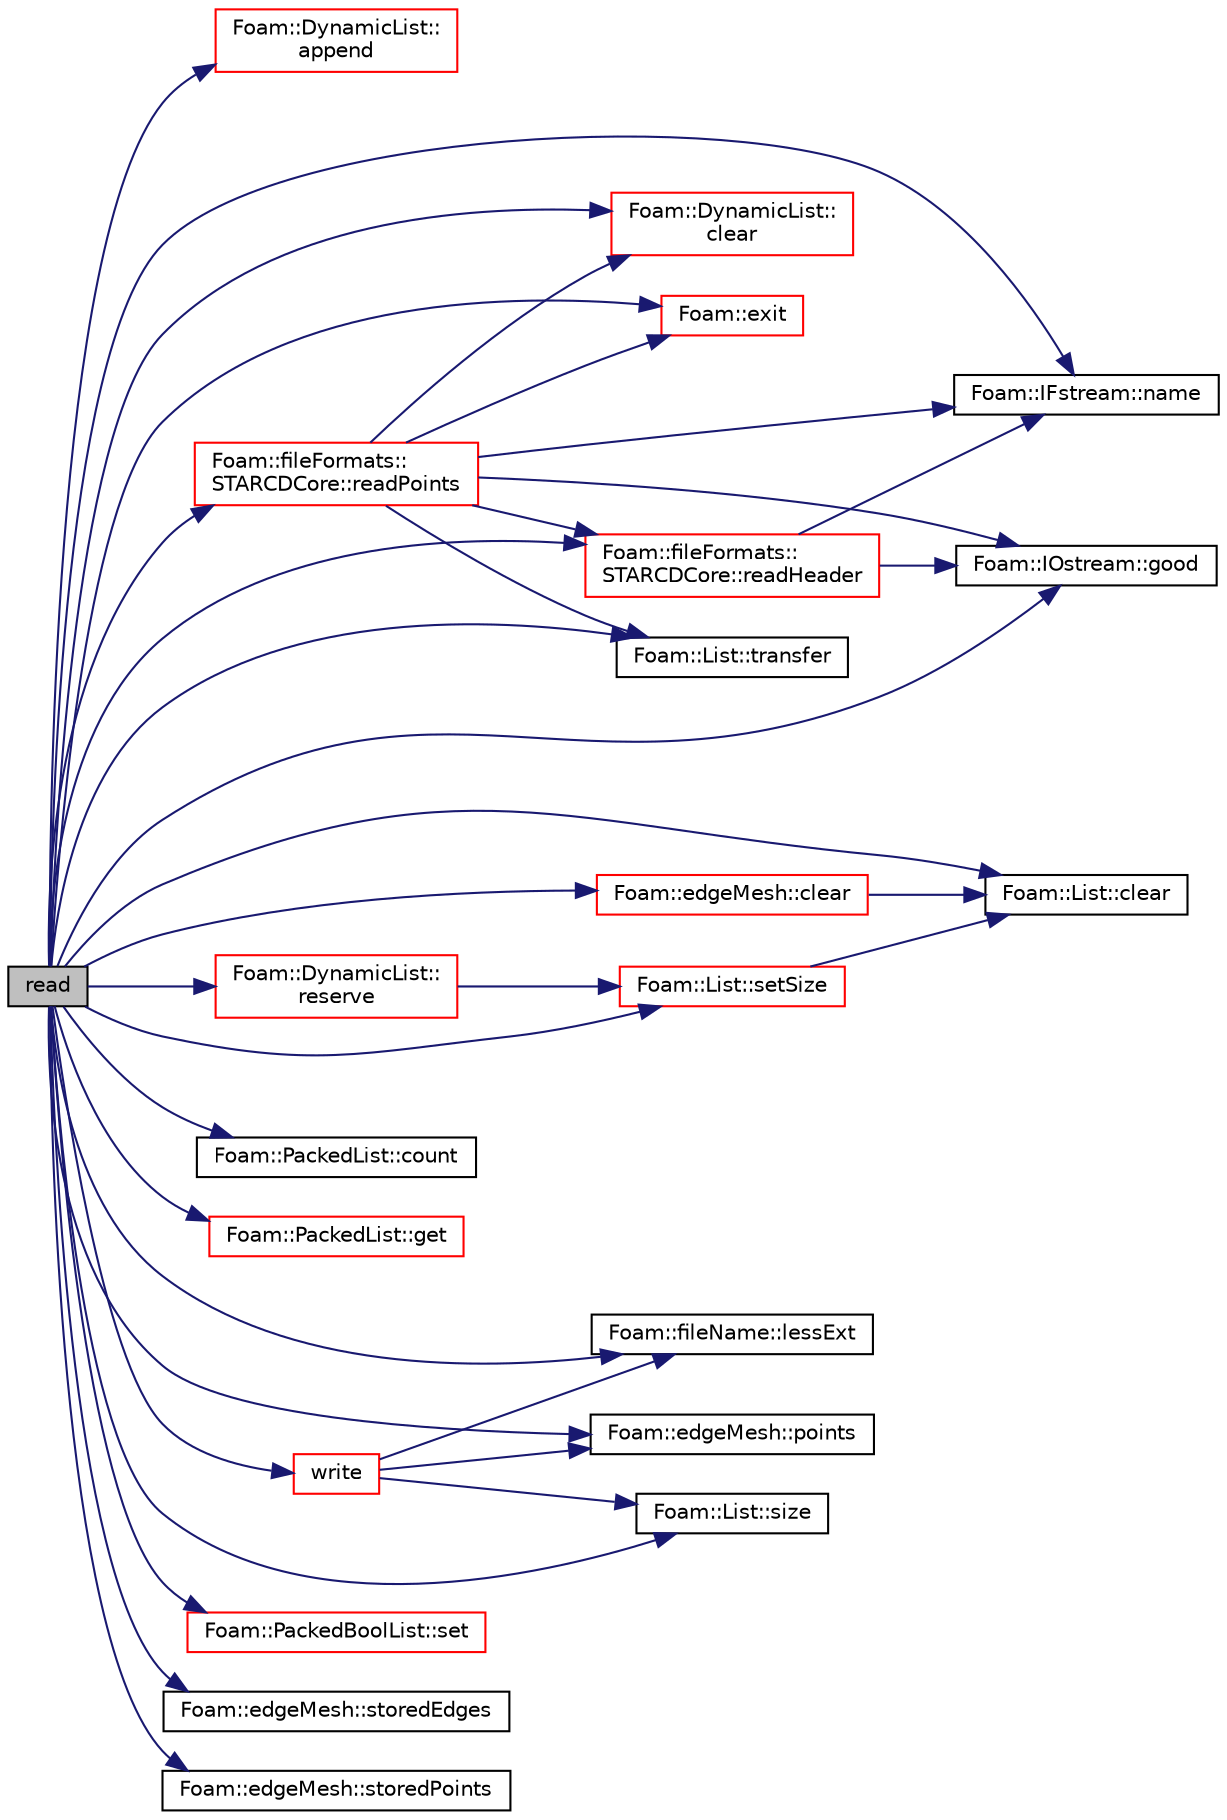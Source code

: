 digraph "read"
{
  bgcolor="transparent";
  edge [fontname="Helvetica",fontsize="10",labelfontname="Helvetica",labelfontsize="10"];
  node [fontname="Helvetica",fontsize="10",shape=record];
  rankdir="LR";
  Node1 [label="read",height=0.2,width=0.4,color="black", fillcolor="grey75", style="filled", fontcolor="black"];
  Node1 -> Node2 [color="midnightblue",fontsize="10",style="solid",fontname="Helvetica"];
  Node2 [label="Foam::DynamicList::\lappend",height=0.2,width=0.4,color="red",URL="$a00615.html#a7b67b42af715604376ad63a681dee6d8",tooltip="Append an element at the end of the list. "];
  Node1 -> Node3 [color="midnightblue",fontsize="10",style="solid",fontname="Helvetica"];
  Node3 [label="Foam::DynamicList::\lclear",height=0.2,width=0.4,color="red",URL="$a00615.html#ac8bb3912a3ce86b15842e79d0b421204",tooltip="Clear the addressed list, i.e. set the size to zero. "];
  Node1 -> Node4 [color="midnightblue",fontsize="10",style="solid",fontname="Helvetica"];
  Node4 [label="Foam::List::clear",height=0.2,width=0.4,color="black",URL="$a01397.html#ac8bb3912a3ce86b15842e79d0b421204",tooltip="Clear the list, i.e. set size to zero. "];
  Node1 -> Node5 [color="midnightblue",fontsize="10",style="solid",fontname="Helvetica"];
  Node5 [label="Foam::edgeMesh::clear",height=0.2,width=0.4,color="red",URL="$a00628.html#ac8bb3912a3ce86b15842e79d0b421204",tooltip="Clear all storage. "];
  Node5 -> Node4 [color="midnightblue",fontsize="10",style="solid",fontname="Helvetica"];
  Node1 -> Node6 [color="midnightblue",fontsize="10",style="solid",fontname="Helvetica"];
  Node6 [label="Foam::PackedList::count",height=0.2,width=0.4,color="black",URL="$a01801.html#ab1eb6de2bf3aa228929ab4b40c73507c",tooltip="Count number of bits set, O(log(n)) "];
  Node1 -> Node7 [color="midnightblue",fontsize="10",style="solid",fontname="Helvetica"];
  Node7 [label="Foam::exit",height=0.2,width=0.4,color="red",URL="$a10936.html#a06ca7250d8e89caf05243ec094843642"];
  Node1 -> Node8 [color="midnightblue",fontsize="10",style="solid",fontname="Helvetica"];
  Node8 [label="Foam::PackedList::get",height=0.2,width=0.4,color="red",URL="$a01801.html#a1e2b0b59f39fd7a107318bf07ce5170b",tooltip="Get value at index I. "];
  Node1 -> Node9 [color="midnightblue",fontsize="10",style="solid",fontname="Helvetica"];
  Node9 [label="Foam::IOstream::good",height=0.2,width=0.4,color="black",URL="$a01209.html#ad2e41c8280b6cdf93d39e1135d2abdf7",tooltip="Return true if next operation might succeed. "];
  Node1 -> Node10 [color="midnightblue",fontsize="10",style="solid",fontname="Helvetica"];
  Node10 [label="Foam::fileName::lessExt",height=0.2,width=0.4,color="black",URL="$a00793.html#a8313eb64672be97529ce588ee8004061",tooltip="Return file name without extension (part before last .) "];
  Node1 -> Node11 [color="midnightblue",fontsize="10",style="solid",fontname="Helvetica"];
  Node11 [label="Foam::IFstream::name",height=0.2,width=0.4,color="black",URL="$a01052.html#acd3da3556711337d571c60cf9ffb91cc",tooltip="Return the name of the stream. "];
  Node1 -> Node12 [color="midnightblue",fontsize="10",style="solid",fontname="Helvetica"];
  Node12 [label="Foam::edgeMesh::points",height=0.2,width=0.4,color="black",URL="$a00628.html#a084ae534298576408f063a6b3b820959",tooltip="Return points. "];
  Node1 -> Node13 [color="midnightblue",fontsize="10",style="solid",fontname="Helvetica"];
  Node13 [label="Foam::fileFormats::\lSTARCDCore::readHeader",height=0.2,width=0.4,color="red",URL="$a02521.html#a583e8391677afc552ce88c2ce67e508e",tooltip="Read header. "];
  Node13 -> Node9 [color="midnightblue",fontsize="10",style="solid",fontname="Helvetica"];
  Node13 -> Node11 [color="midnightblue",fontsize="10",style="solid",fontname="Helvetica"];
  Node1 -> Node14 [color="midnightblue",fontsize="10",style="solid",fontname="Helvetica"];
  Node14 [label="Foam::fileFormats::\lSTARCDCore::readPoints",height=0.2,width=0.4,color="red",URL="$a02521.html#a72132a8799b05e40e6436869b5f17693",tooltip="Read points from a (.vrt) file. "];
  Node14 -> Node3 [color="midnightblue",fontsize="10",style="solid",fontname="Helvetica"];
  Node14 -> Node7 [color="midnightblue",fontsize="10",style="solid",fontname="Helvetica"];
  Node14 -> Node9 [color="midnightblue",fontsize="10",style="solid",fontname="Helvetica"];
  Node14 -> Node11 [color="midnightblue",fontsize="10",style="solid",fontname="Helvetica"];
  Node14 -> Node13 [color="midnightblue",fontsize="10",style="solid",fontname="Helvetica"];
  Node14 -> Node15 [color="midnightblue",fontsize="10",style="solid",fontname="Helvetica"];
  Node15 [label="Foam::List::transfer",height=0.2,width=0.4,color="black",URL="$a01397.html#a25ad1d2084d16b234b0cf91c07e832c0",tooltip="Transfer the contents of the argument List into this list. "];
  Node1 -> Node16 [color="midnightblue",fontsize="10",style="solid",fontname="Helvetica"];
  Node16 [label="Foam::DynamicList::\lreserve",height=0.2,width=0.4,color="red",URL="$a00615.html#a7294bcb6d8983466db362b4acf6e72ec",tooltip="Reserve allocation space for at least this size. "];
  Node16 -> Node17 [color="midnightblue",fontsize="10",style="solid",fontname="Helvetica"];
  Node17 [label="Foam::List::setSize",height=0.2,width=0.4,color="red",URL="$a01397.html#aedb985ffeaf1bdbfeccc2a8730405703",tooltip="Reset size of List. "];
  Node17 -> Node4 [color="midnightblue",fontsize="10",style="solid",fontname="Helvetica"];
  Node1 -> Node18 [color="midnightblue",fontsize="10",style="solid",fontname="Helvetica"];
  Node18 [label="Foam::PackedBoolList::set",height=0.2,width=0.4,color="red",URL="$a01800.html#a0c010317ff4eff942a58dd385245119d",tooltip="Set specified bits. "];
  Node1 -> Node17 [color="midnightblue",fontsize="10",style="solid",fontname="Helvetica"];
  Node1 -> Node19 [color="midnightblue",fontsize="10",style="solid",fontname="Helvetica"];
  Node19 [label="Foam::List::size",height=0.2,width=0.4,color="black",URL="$a01397.html#a8a5f6fa29bd4b500caf186f60245b384",tooltip="Override size to be inconsistent with allocated storage. "];
  Node1 -> Node20 [color="midnightblue",fontsize="10",style="solid",fontname="Helvetica"];
  Node20 [label="Foam::edgeMesh::storedEdges",height=0.2,width=0.4,color="black",URL="$a00628.html#a72897b4989a9e7be60966582975e0970",tooltip="Non-const access to the edges. "];
  Node1 -> Node21 [color="midnightblue",fontsize="10",style="solid",fontname="Helvetica"];
  Node21 [label="Foam::edgeMesh::storedPoints",height=0.2,width=0.4,color="black",URL="$a00628.html#ac5ca3d69f463a15f39cb9f640b9e1049",tooltip="Non-const access to global points. "];
  Node1 -> Node15 [color="midnightblue",fontsize="10",style="solid",fontname="Helvetica"];
  Node1 -> Node22 [color="midnightblue",fontsize="10",style="solid",fontname="Helvetica"];
  Node22 [label="write",height=0.2,width=0.4,color="red",URL="$a02522.html#ac93279b51e2eb12dc1a54daf46bbca98",tooltip="Write edge mesh. "];
  Node22 -> Node10 [color="midnightblue",fontsize="10",style="solid",fontname="Helvetica"];
  Node22 -> Node12 [color="midnightblue",fontsize="10",style="solid",fontname="Helvetica"];
  Node22 -> Node19 [color="midnightblue",fontsize="10",style="solid",fontname="Helvetica"];
}
